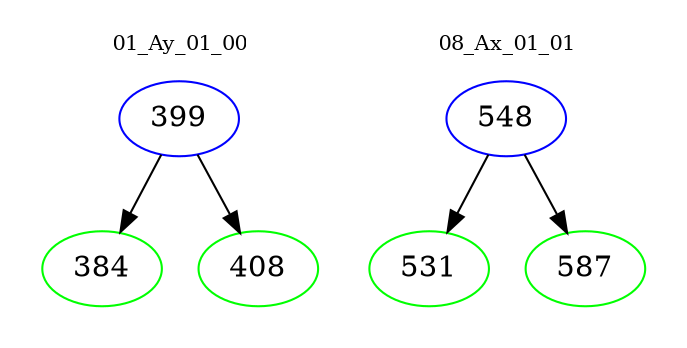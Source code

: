 digraph{
subgraph cluster_0 {
color = white
label = "01_Ay_01_00";
fontsize=10;
T0_399 [label="399", color="blue"]
T0_399 -> T0_384 [color="black"]
T0_384 [label="384", color="green"]
T0_399 -> T0_408 [color="black"]
T0_408 [label="408", color="green"]
}
subgraph cluster_1 {
color = white
label = "08_Ax_01_01";
fontsize=10;
T1_548 [label="548", color="blue"]
T1_548 -> T1_531 [color="black"]
T1_531 [label="531", color="green"]
T1_548 -> T1_587 [color="black"]
T1_587 [label="587", color="green"]
}
}
